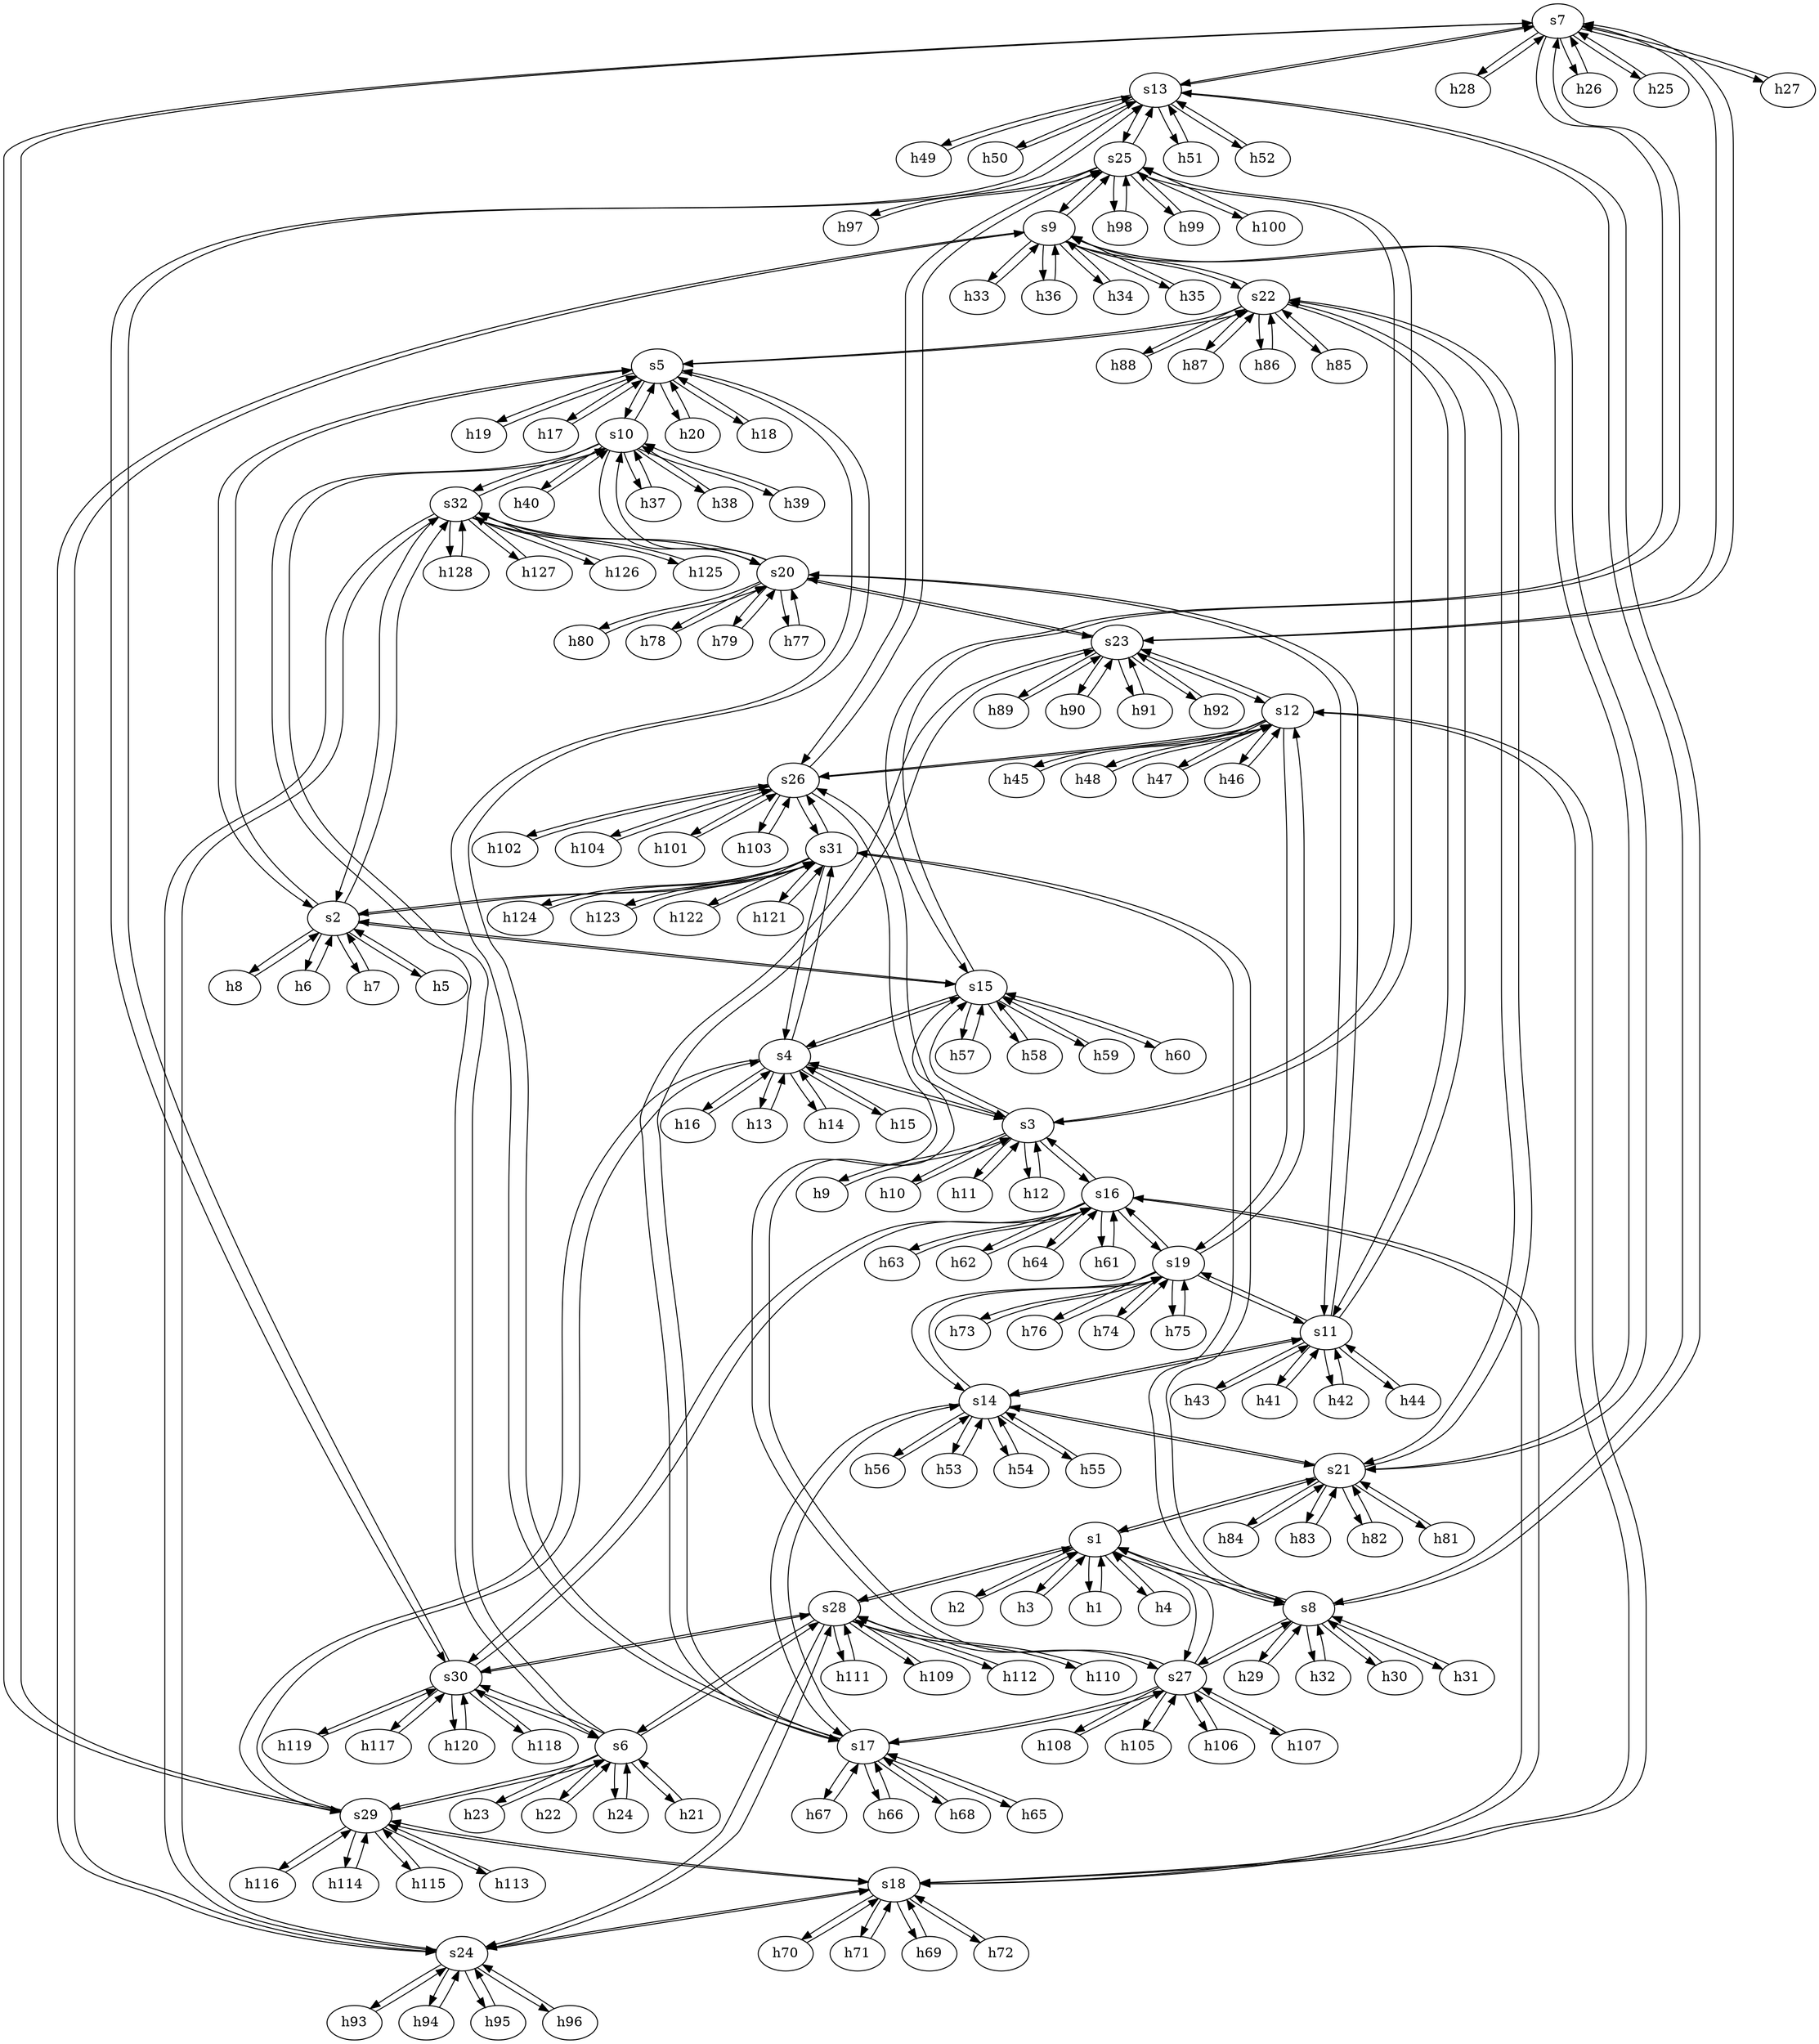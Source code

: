strict digraph "random_regular_graph(4, 32)" {
	s7	 [id=7,
		type=switch];
	s13	 [id=13,
		type=switch];
	s7 -> s13	 [capacity="1Gbps",
		cost=1,
		dst_port=1,
		src_port=0];
	s15	 [id=15,
		type=switch];
	s7 -> s15	 [capacity="1Gbps",
		cost=1,
		dst_port=2,
		src_port=3];
	h28	 [ip="111.0.0.28",
		mac="0:0:0:0:0:1c",
		type=host];
	s7 -> h28	 [capacity="1Gbps",
		cost=1,
		dst_port=0,
		src_port=7];
	s23	 [id=23,
		type=switch];
	s7 -> s23	 [capacity="1Gbps",
		cost=1,
		dst_port=2,
		src_port=1];
	h26	 [ip="111.0.0.26",
		mac="0:0:0:0:0:1a",
		type=host];
	s7 -> h26	 [capacity="1Gbps",
		cost=1,
		dst_port=0,
		src_port=5];
	h25	 [ip="111.0.0.25",
		mac="0:0:0:0:0:19",
		type=host];
	s7 -> h25	 [capacity="1Gbps",
		cost=1,
		dst_port=0,
		src_port=4];
	s29	 [id=29,
		type=switch];
	s7 -> s29	 [capacity="1Gbps",
		cost=1,
		dst_port=1,
		src_port=2];
	h27	 [ip="111.0.0.27",
		mac="0:0:0:0:0:1b",
		type=host];
	s7 -> h27	 [capacity="1Gbps",
		cost=1,
		dst_port=0,
		src_port=6];
	h20	 [ip="111.0.0.20",
		mac="0:0:0:0:0:14",
		type=host];
	s5	 [id=5,
		type=switch];
	h20 -> s5	 [capacity="1Gbps",
		cost=1,
		dst_port=7,
		src_port=0];
	h47	 [ip="111.0.0.47",
		mac="0:0:0:0:0:2f",
		type=host];
	s12	 [id=12,
		type=switch];
	h47 -> s12	 [capacity="1Gbps",
		cost=1,
		dst_port=6,
		src_port=0];
	h46	 [ip="111.0.0.46",
		mac="0:0:0:0:0:2e",
		type=host];
	h46 -> s12	 [capacity="1Gbps",
		cost=1,
		dst_port=5,
		src_port=0];
	h45	 [ip="111.0.0.45",
		mac="0:0:0:0:0:2d",
		type=host];
	h45 -> s12	 [capacity="1Gbps",
		cost=1,
		dst_port=4,
		src_port=0];
	h44	 [ip="111.0.0.44",
		mac="0:0:0:0:0:2c",
		type=host];
	s11	 [id=11,
		type=switch];
	h44 -> s11	 [capacity="1Gbps",
		cost=1,
		dst_port=7,
		src_port=0];
	h43	 [ip="111.0.0.43",
		mac="0:0:0:0:0:2b",
		type=host];
	h43 -> s11	 [capacity="1Gbps",
		cost=1,
		dst_port=6,
		src_port=0];
	s5 -> h20	 [capacity="1Gbps",
		cost=1,
		dst_port=0,
		src_port=7];
	s10	 [id=10,
		type=switch];
	s5 -> s10	 [capacity="1Gbps",
		cost=1,
		dst_port=2,
		src_port=2];
	s17	 [id=17,
		type=switch];
	s5 -> s17	 [capacity="1Gbps",
		cost=1,
		dst_port=2,
		src_port=3];
	h18	 [ip="111.0.0.18",
		mac="0:0:0:0:0:12",
		type=host];
	s5 -> h18	 [capacity="1Gbps",
		cost=1,
		dst_port=0,
		src_port=5];
	h19	 [ip="111.0.0.19",
		mac="0:0:0:0:0:13",
		type=host];
	s5 -> h19	 [capacity="1Gbps",
		cost=1,
		dst_port=0,
		src_port=6];
	h17	 [ip="111.0.0.17",
		mac="0:0:0:0:0:11",
		type=host];
	s5 -> h17	 [capacity="1Gbps",
		cost=1,
		dst_port=0,
		src_port=4];
	s2	 [id=2,
		type=switch];
	s5 -> s2	 [capacity="1Gbps",
		cost=1,
		dst_port=2,
		src_port=1];
	s22	 [id=22,
		type=switch];
	s5 -> s22	 [capacity="1Gbps",
		cost=1,
		dst_port=3,
		src_port=0];
	h41	 [ip="111.0.0.41",
		mac="0:0:0:0:0:29",
		type=host];
	h41 -> s11	 [capacity="1Gbps",
		cost=1,
		dst_port=4,
		src_port=0];
	h40	 [ip="111.0.0.40",
		mac="0:0:0:0:0:28",
		type=host];
	h40 -> s10	 [capacity="1Gbps",
		cost=1,
		dst_port=7,
		src_port=0];
	s4	 [id=4,
		type=switch];
	s4 -> s15	 [capacity="1Gbps",
		cost=1,
		dst_port=3,
		src_port=3];
	s31	 [id=31,
		type=switch];
	s4 -> s31	 [capacity="1Gbps",
		cost=1,
		dst_port=3,
		src_port=2];
	h13	 [ip="111.0.0.13",
		mac="0:0:0:0:0:d",
		type=host];
	s4 -> h13	 [capacity="1Gbps",
		cost=1,
		dst_port=0,
		src_port=4];
	h14	 [ip="111.0.0.14",
		mac="0:0:0:0:0:e",
		type=host];
	s4 -> h14	 [capacity="1Gbps",
		cost=1,
		dst_port=0,
		src_port=5];
	h15	 [ip="111.0.0.15",
		mac="0:0:0:0:0:f",
		type=host];
	s4 -> h15	 [capacity="1Gbps",
		cost=1,
		dst_port=0,
		src_port=6];
	h16	 [ip="111.0.0.16",
		mac="0:0:0:0:0:10",
		type=host];
	s4 -> h16	 [capacity="1Gbps",
		cost=1,
		dst_port=0,
		src_port=7];
	s3	 [id=3,
		type=switch];
	s4 -> s3	 [capacity="1Gbps",
		cost=1,
		dst_port=3,
		src_port=0];
	s4 -> s29	 [capacity="1Gbps",
		cost=1,
		dst_port=3,
		src_port=1];
	h49	 [ip="111.0.0.49",
		mac="0:0:0:0:0:31",
		type=host];
	h49 -> s13	 [capacity="1Gbps",
		cost=1,
		dst_port=4,
		src_port=0];
	h48	 [ip="111.0.0.48",
		mac="0:0:0:0:0:30",
		type=host];
	h48 -> s12	 [capacity="1Gbps",
		cost=1,
		dst_port=7,
		src_port=0];
	h128	 [ip="111.0.0.128",
		mac="0:0:0:0:0:80",
		type=host];
	s32	 [id=32,
		type=switch];
	h128 -> s32	 [capacity="1Gbps",
		cost=1,
		dst_port=7,
		src_port=0];
	h127	 [ip="111.0.0.127",
		mac="0:0:0:0:0:7f",
		type=host];
	h127 -> s32	 [capacity="1Gbps",
		cost=1,
		dst_port=6,
		src_port=0];
	h126	 [ip="111.0.0.126",
		mac="0:0:0:0:0:7e",
		type=host];
	h126 -> s32	 [capacity="1Gbps",
		cost=1,
		dst_port=5,
		src_port=0];
	h125	 [ip="111.0.0.125",
		mac="0:0:0:0:0:7d",
		type=host];
	h125 -> s32	 [capacity="1Gbps",
		cost=1,
		dst_port=4,
		src_port=0];
	h124	 [ip="111.0.0.124",
		mac="0:0:0:0:0:7c",
		type=host];
	h124 -> s31	 [capacity="1Gbps",
		cost=1,
		dst_port=7,
		src_port=0];
	h123	 [ip="111.0.0.123",
		mac="0:0:0:0:0:7b",
		type=host];
	h123 -> s31	 [capacity="1Gbps",
		cost=1,
		dst_port=6,
		src_port=0];
	h122	 [ip="111.0.0.122",
		mac="0:0:0:0:0:7a",
		type=host];
	h122 -> s31	 [capacity="1Gbps",
		cost=1,
		dst_port=5,
		src_port=0];
	h121	 [ip="111.0.0.121",
		mac="0:0:0:0:0:79",
		type=host];
	h121 -> s31	 [capacity="1Gbps",
		cost=1,
		dst_port=4,
		src_port=0];
	h120	 [ip="111.0.0.120",
		mac="0:0:0:0:0:78",
		type=host];
	s30	 [id=30,
		type=switch];
	h120 -> s30	 [capacity="1Gbps",
		cost=1,
		dst_port=7,
		src_port=0];
	h54	 [ip="111.0.0.54",
		mac="0:0:0:0:0:36",
		type=host];
	s14	 [id=14,
		type=switch];
	h54 -> s14	 [capacity="1Gbps",
		cost=1,
		dst_port=5,
		src_port=0];
	h55	 [ip="111.0.0.55",
		mac="0:0:0:0:0:37",
		type=host];
	h55 -> s14	 [capacity="1Gbps",
		cost=1,
		dst_port=6,
		src_port=0];
	h56	 [ip="111.0.0.56",
		mac="0:0:0:0:0:38",
		type=host];
	h56 -> s14	 [capacity="1Gbps",
		cost=1,
		dst_port=7,
		src_port=0];
	h57	 [ip="111.0.0.57",
		mac="0:0:0:0:0:39",
		type=host];
	h57 -> s15	 [capacity="1Gbps",
		cost=1,
		dst_port=4,
		src_port=0];
	h50	 [ip="111.0.0.50",
		mac="0:0:0:0:0:32",
		type=host];
	h50 -> s13	 [capacity="1Gbps",
		cost=1,
		dst_port=5,
		src_port=0];
	h51	 [ip="111.0.0.51",
		mac="0:0:0:0:0:33",
		type=host];
	h51 -> s13	 [capacity="1Gbps",
		cost=1,
		dst_port=6,
		src_port=0];
	h52	 [ip="111.0.0.52",
		mac="0:0:0:0:0:34",
		type=host];
	h52 -> s13	 [capacity="1Gbps",
		cost=1,
		dst_port=7,
		src_port=0];
	h53	 [ip="111.0.0.53",
		mac="0:0:0:0:0:35",
		type=host];
	h53 -> s14	 [capacity="1Gbps",
		cost=1,
		dst_port=4,
		src_port=0];
	h58	 [ip="111.0.0.58",
		mac="0:0:0:0:0:3a",
		type=host];
	h58 -> s15	 [capacity="1Gbps",
		cost=1,
		dst_port=5,
		src_port=0];
	h59	 [ip="111.0.0.59",
		mac="0:0:0:0:0:3b",
		type=host];
	h59 -> s15	 [capacity="1Gbps",
		cost=1,
		dst_port=6,
		src_port=0];
	h42	 [ip="111.0.0.42",
		mac="0:0:0:0:0:2a",
		type=host];
	h42 -> s11	 [capacity="1Gbps",
		cost=1,
		dst_port=5,
		src_port=0];
	h118	 [ip="111.0.0.118",
		mac="0:0:0:0:0:76",
		type=host];
	h118 -> s30	 [capacity="1Gbps",
		cost=1,
		dst_port=5,
		src_port=0];
	h119	 [ip="111.0.0.119",
		mac="0:0:0:0:0:77",
		type=host];
	h119 -> s30	 [capacity="1Gbps",
		cost=1,
		dst_port=6,
		src_port=0];
	h112	 [ip="111.0.0.112",
		mac="0:0:0:0:0:70",
		type=host];
	s28	 [id=28,
		type=switch];
	h112 -> s28	 [capacity="1Gbps",
		cost=1,
		dst_port=7,
		src_port=0];
	h113	 [ip="111.0.0.113",
		mac="0:0:0:0:0:71",
		type=host];
	h113 -> s29	 [capacity="1Gbps",
		cost=1,
		dst_port=4,
		src_port=0];
	h110	 [ip="111.0.0.110",
		mac="0:0:0:0:0:6e",
		type=host];
	h110 -> s28	 [capacity="1Gbps",
		cost=1,
		dst_port=5,
		src_port=0];
	h111	 [ip="111.0.0.111",
		mac="0:0:0:0:0:6f",
		type=host];
	h111 -> s28	 [capacity="1Gbps",
		cost=1,
		dst_port=6,
		src_port=0];
	h116	 [ip="111.0.0.116",
		mac="0:0:0:0:0:74",
		type=host];
	h116 -> s29	 [capacity="1Gbps",
		cost=1,
		dst_port=7,
		src_port=0];
	h117	 [ip="111.0.0.117",
		mac="0:0:0:0:0:75",
		type=host];
	h117 -> s30	 [capacity="1Gbps",
		cost=1,
		dst_port=4,
		src_port=0];
	h114	 [ip="111.0.0.114",
		mac="0:0:0:0:0:72",
		type=host];
	h114 -> s29	 [capacity="1Gbps",
		cost=1,
		dst_port=5,
		src_port=0];
	h115	 [ip="111.0.0.115",
		mac="0:0:0:0:0:73",
		type=host];
	h115 -> s29	 [capacity="1Gbps",
		cost=1,
		dst_port=6,
		src_port=0];
	h69	 [ip="111.0.0.69",
		mac="0:0:0:0:0:45",
		type=host];
	s18	 [id=18,
		type=switch];
	h69 -> s18	 [capacity="1Gbps",
		cost=1,
		dst_port=4,
		src_port=0];
	h68	 [ip="111.0.0.68",
		mac="0:0:0:0:0:44",
		type=host];
	h68 -> s17	 [capacity="1Gbps",
		cost=1,
		dst_port=7,
		src_port=0];
	h61	 [ip="111.0.0.61",
		mac="0:0:0:0:0:3d",
		type=host];
	s16	 [id=16,
		type=switch];
	h61 -> s16	 [capacity="1Gbps",
		cost=1,
		dst_port=4,
		src_port=0];
	h60	 [ip="111.0.0.60",
		mac="0:0:0:0:0:3c",
		type=host];
	h60 -> s15	 [capacity="1Gbps",
		cost=1,
		dst_port=7,
		src_port=0];
	h63	 [ip="111.0.0.63",
		mac="0:0:0:0:0:3f",
		type=host];
	h63 -> s16	 [capacity="1Gbps",
		cost=1,
		dst_port=6,
		src_port=0];
	h62	 [ip="111.0.0.62",
		mac="0:0:0:0:0:3e",
		type=host];
	h62 -> s16	 [capacity="1Gbps",
		cost=1,
		dst_port=5,
		src_port=0];
	h65	 [ip="111.0.0.65",
		mac="0:0:0:0:0:41",
		type=host];
	h65 -> s17	 [capacity="1Gbps",
		cost=1,
		dst_port=4,
		src_port=0];
	h64	 [ip="111.0.0.64",
		mac="0:0:0:0:0:40",
		type=host];
	h64 -> s16	 [capacity="1Gbps",
		cost=1,
		dst_port=7,
		src_port=0];
	h67	 [ip="111.0.0.67",
		mac="0:0:0:0:0:43",
		type=host];
	h67 -> s17	 [capacity="1Gbps",
		cost=1,
		dst_port=6,
		src_port=0];
	h66	 [ip="111.0.0.66",
		mac="0:0:0:0:0:42",
		type=host];
	h66 -> s17	 [capacity="1Gbps",
		cost=1,
		dst_port=5,
		src_port=0];
	s19	 [id=19,
		type=switch];
	s19 -> s12	 [capacity="1Gbps",
		cost=1,
		dst_port=1,
		src_port=0];
	s19 -> s11	 [capacity="1Gbps",
		cost=1,
		dst_port=1,
		src_port=1];
	s19 -> s16	 [capacity="1Gbps",
		cost=1,
		dst_port=1,
		src_port=2];
	s19 -> s14	 [capacity="1Gbps",
		cost=1,
		dst_port=3,
		src_port=3];
	h76	 [ip="111.0.0.76",
		mac="0:0:0:0:0:4c",
		type=host];
	s19 -> h76	 [capacity="1Gbps",
		cost=1,
		dst_port=0,
		src_port=7];
	h74	 [ip="111.0.0.74",
		mac="0:0:0:0:0:4a",
		type=host];
	s19 -> h74	 [capacity="1Gbps",
		cost=1,
		dst_port=0,
		src_port=5];
	h75	 [ip="111.0.0.75",
		mac="0:0:0:0:0:4b",
		type=host];
	s19 -> h75	 [capacity="1Gbps",
		cost=1,
		dst_port=0,
		src_port=6];
	h73	 [ip="111.0.0.73",
		mac="0:0:0:0:0:49",
		type=host];
	s19 -> h73	 [capacity="1Gbps",
		cost=1,
		dst_port=0,
		src_port=4];
	s18 -> h69	 [capacity="1Gbps",
		cost=1,
		dst_port=0,
		src_port=4];
	s18 -> s12	 [capacity="1Gbps",
		cost=1,
		dst_port=2,
		src_port=0];
	s18 -> s16	 [capacity="1Gbps",
		cost=1,
		dst_port=2,
		src_port=2];
	h72	 [ip="111.0.0.72",
		mac="0:0:0:0:0:48",
		type=host];
	s18 -> h72	 [capacity="1Gbps",
		cost=1,
		dst_port=0,
		src_port=7];
	h70	 [ip="111.0.0.70",
		mac="0:0:0:0:0:46",
		type=host];
	s18 -> h70	 [capacity="1Gbps",
		cost=1,
		dst_port=0,
		src_port=5];
	h71	 [ip="111.0.0.71",
		mac="0:0:0:0:0:47",
		type=host];
	s18 -> h71	 [capacity="1Gbps",
		cost=1,
		dst_port=0,
		src_port=6];
	s24	 [id=24,
		type=switch];
	s18 -> s24	 [capacity="1Gbps",
		cost=1,
		dst_port=1,
		src_port=3];
	s18 -> s29	 [capacity="1Gbps",
		cost=1,
		dst_port=0,
		src_port=1];
	s13 -> s7	 [capacity="1Gbps",
		cost=1,
		dst_port=0,
		src_port=1];
	s13 -> h49	 [capacity="1Gbps",
		cost=1,
		dst_port=0,
		src_port=4];
	s13 -> h50	 [capacity="1Gbps",
		cost=1,
		dst_port=0,
		src_port=5];
	s13 -> h51	 [capacity="1Gbps",
		cost=1,
		dst_port=0,
		src_port=6];
	s13 -> h52	 [capacity="1Gbps",
		cost=1,
		dst_port=0,
		src_port=7];
	s13 -> s30	 [capacity="1Gbps",
		cost=1,
		dst_port=0,
		src_port=2];
	s8	 [id=8,
		type=switch];
	s13 -> s8	 [capacity="1Gbps",
		cost=1,
		dst_port=0,
		src_port=0];
	s25	 [id=25,
		type=switch];
	s13 -> s25	 [capacity="1Gbps",
		cost=1,
		dst_port=1,
		src_port=3];
	s12 -> h47	 [capacity="1Gbps",
		cost=1,
		dst_port=0,
		src_port=6];
	s12 -> h46	 [capacity="1Gbps",
		cost=1,
		dst_port=0,
		src_port=5];
	s12 -> h45	 [capacity="1Gbps",
		cost=1,
		dst_port=0,
		src_port=4];
	s12 -> h48	 [capacity="1Gbps",
		cost=1,
		dst_port=0,
		src_port=7];
	s12 -> s19	 [capacity="1Gbps",
		cost=1,
		dst_port=0,
		src_port=1];
	s12 -> s18	 [capacity="1Gbps",
		cost=1,
		dst_port=0,
		src_port=2];
	s12 -> s23	 [capacity="1Gbps",
		cost=1,
		dst_port=0,
		src_port=0];
	s26	 [id=26,
		type=switch];
	s12 -> s26	 [capacity="1Gbps",
		cost=1,
		dst_port=0,
		src_port=3];
	s11 -> h44	 [capacity="1Gbps",
		cost=1,
		dst_port=0,
		src_port=7];
	s11 -> h43	 [capacity="1Gbps",
		cost=1,
		dst_port=0,
		src_port=6];
	s11 -> h41	 [capacity="1Gbps",
		cost=1,
		dst_port=0,
		src_port=4];
	s11 -> h42	 [capacity="1Gbps",
		cost=1,
		dst_port=0,
		src_port=5];
	s11 -> s19	 [capacity="1Gbps",
		cost=1,
		dst_port=1,
		src_port=1];
	s11 -> s14	 [capacity="1Gbps",
		cost=1,
		dst_port=0,
		src_port=3];
	s11 -> s22	 [capacity="1Gbps",
		cost=1,
		dst_port=2,
		src_port=0];
	s20	 [id=20,
		type=switch];
	s11 -> s20	 [capacity="1Gbps",
		cost=1,
		dst_port=1,
		src_port=2];
	s10 -> s5	 [capacity="1Gbps",
		cost=1,
		dst_port=2,
		src_port=2];
	s10 -> h40	 [capacity="1Gbps",
		cost=1,
		dst_port=0,
		src_port=7];
	s10 -> s32	 [capacity="1Gbps",
		cost=1,
		dst_port=2,
		src_port=3];
	s6	 [id=6,
		type=switch];
	s10 -> s6	 [capacity="1Gbps",
		cost=1,
		dst_port=1,
		src_port=1];
	h37	 [ip="111.0.0.37",
		mac="0:0:0:0:0:25",
		type=host];
	s10 -> h37	 [capacity="1Gbps",
		cost=1,
		dst_port=0,
		src_port=4];
	h38	 [ip="111.0.0.38",
		mac="0:0:0:0:0:26",
		type=host];
	s10 -> h38	 [capacity="1Gbps",
		cost=1,
		dst_port=0,
		src_port=5];
	h39	 [ip="111.0.0.39",
		mac="0:0:0:0:0:27",
		type=host];
	s10 -> h39	 [capacity="1Gbps",
		cost=1,
		dst_port=0,
		src_port=6];
	s10 -> s20	 [capacity="1Gbps",
		cost=1,
		dst_port=2,
		src_port=0];
	s17 -> s5	 [capacity="1Gbps",
		cost=1,
		dst_port=3,
		src_port=2];
	s17 -> h68	 [capacity="1Gbps",
		cost=1,
		dst_port=0,
		src_port=7];
	s17 -> h65	 [capacity="1Gbps",
		cost=1,
		dst_port=0,
		src_port=4];
	s17 -> h67	 [capacity="1Gbps",
		cost=1,
		dst_port=0,
		src_port=6];
	s17 -> h66	 [capacity="1Gbps",
		cost=1,
		dst_port=0,
		src_port=5];
	s17 -> s14	 [capacity="1Gbps",
		cost=1,
		dst_port=2,
		src_port=3];
	s17 -> s23	 [capacity="1Gbps",
		cost=1,
		dst_port=1,
		src_port=0];
	s27	 [id=27,
		type=switch];
	s17 -> s27	 [capacity="1Gbps",
		cost=1,
		dst_port=3,
		src_port=1];
	s16 -> h61	 [capacity="1Gbps",
		cost=1,
		dst_port=0,
		src_port=4];
	s16 -> h63	 [capacity="1Gbps",
		cost=1,
		dst_port=0,
		src_port=6];
	s16 -> h62	 [capacity="1Gbps",
		cost=1,
		dst_port=0,
		src_port=5];
	s16 -> h64	 [capacity="1Gbps",
		cost=1,
		dst_port=0,
		src_port=7];
	s16 -> s19	 [capacity="1Gbps",
		cost=1,
		dst_port=2,
		src_port=1];
	s16 -> s18	 [capacity="1Gbps",
		cost=1,
		dst_port=2,
		src_port=2];
	s16 -> s30	 [capacity="1Gbps",
		cost=1,
		dst_port=3,
		src_port=3];
	s16 -> s3	 [capacity="1Gbps",
		cost=1,
		dst_port=1,
		src_port=0];
	s15 -> s7	 [capacity="1Gbps",
		cost=1,
		dst_port=3,
		src_port=2];
	s15 -> s4	 [capacity="1Gbps",
		cost=1,
		dst_port=3,
		src_port=3];
	s15 -> h57	 [capacity="1Gbps",
		cost=1,
		dst_port=0,
		src_port=4];
	s15 -> h58	 [capacity="1Gbps",
		cost=1,
		dst_port=0,
		src_port=5];
	s15 -> h59	 [capacity="1Gbps",
		cost=1,
		dst_port=0,
		src_port=6];
	s15 -> h60	 [capacity="1Gbps",
		cost=1,
		dst_port=0,
		src_port=7];
	s15 -> s3	 [capacity="1Gbps",
		cost=1,
		dst_port=2,
		src_port=0];
	s15 -> s2	 [capacity="1Gbps",
		cost=1,
		dst_port=1,
		src_port=1];
	s14 -> h54	 [capacity="1Gbps",
		cost=1,
		dst_port=0,
		src_port=5];
	s14 -> h55	 [capacity="1Gbps",
		cost=1,
		dst_port=0,
		src_port=6];
	s14 -> h56	 [capacity="1Gbps",
		cost=1,
		dst_port=0,
		src_port=7];
	s14 -> h53	 [capacity="1Gbps",
		cost=1,
		dst_port=0,
		src_port=4];
	s14 -> s19	 [capacity="1Gbps",
		cost=1,
		dst_port=3,
		src_port=3];
	s14 -> s11	 [capacity="1Gbps",
		cost=1,
		dst_port=3,
		src_port=0];
	s14 -> s17	 [capacity="1Gbps",
		cost=1,
		dst_port=3,
		src_port=2];
	s21	 [id=21,
		type=switch];
	s14 -> s21	 [capacity="1Gbps",
		cost=1,
		dst_port=3,
		src_port=1];
	h78	 [ip="111.0.0.78",
		mac="0:0:0:0:0:4e",
		type=host];
	h78 -> s20	 [capacity="1Gbps",
		cost=1,
		dst_port=5,
		src_port=0];
	h79	 [ip="111.0.0.79",
		mac="0:0:0:0:0:4f",
		type=host];
	h79 -> s20	 [capacity="1Gbps",
		cost=1,
		dst_port=6,
		src_port=0];
	h76 -> s19	 [capacity="1Gbps",
		cost=1,
		dst_port=7,
		src_port=0];
	h77	 [ip="111.0.0.77",
		mac="0:0:0:0:0:4d",
		type=host];
	h77 -> s20	 [capacity="1Gbps",
		cost=1,
		dst_port=4,
		src_port=0];
	h74 -> s19	 [capacity="1Gbps",
		cost=1,
		dst_port=5,
		src_port=0];
	h75 -> s19	 [capacity="1Gbps",
		cost=1,
		dst_port=6,
		src_port=0];
	h72 -> s18	 [capacity="1Gbps",
		cost=1,
		dst_port=7,
		src_port=0];
	h73 -> s19	 [capacity="1Gbps",
		cost=1,
		dst_port=4,
		src_port=0];
	h70 -> s18	 [capacity="1Gbps",
		cost=1,
		dst_port=5,
		src_port=0];
	h71 -> s18	 [capacity="1Gbps",
		cost=1,
		dst_port=6,
		src_port=0];
	h8	 [ip="111.0.0.8",
		mac="0:0:0:0:0:8",
		type=host];
	h8 -> s2	 [capacity="1Gbps",
		cost=1,
		dst_port=7,
		src_port=0];
	h9	 [ip="111.0.0.9",
		mac="0:0:0:0:0:9",
		type=host];
	h9 -> s3	 [capacity="1Gbps",
		cost=1,
		dst_port=4,
		src_port=0];
	h2	 [ip="111.0.0.2",
		mac="0:0:0:0:0:2",
		type=host];
	s1	 [id=1,
		type=switch];
	h2 -> s1	 [capacity="1Gbps",
		cost=1,
		dst_port=5,
		src_port=0];
	h3	 [ip="111.0.0.3",
		mac="0:0:0:0:0:3",
		type=host];
	h3 -> s1	 [capacity="1Gbps",
		cost=1,
		dst_port=6,
		src_port=0];
	h1	 [ip="111.0.0.1",
		mac="0:0:0:0:0:1",
		type=host];
	h1 -> s1	 [capacity="1Gbps",
		cost=1,
		dst_port=4,
		src_port=0];
	h6	 [ip="111.0.0.6",
		mac="0:0:0:0:0:6",
		type=host];
	h6 -> s2	 [capacity="1Gbps",
		cost=1,
		dst_port=5,
		src_port=0];
	h7	 [ip="111.0.0.7",
		mac="0:0:0:0:0:7",
		type=host];
	h7 -> s2	 [capacity="1Gbps",
		cost=1,
		dst_port=6,
		src_port=0];
	h4	 [ip="111.0.0.4",
		mac="0:0:0:0:0:4",
		type=host];
	h4 -> s1	 [capacity="1Gbps",
		cost=1,
		dst_port=7,
		src_port=0];
	h5	 [ip="111.0.0.5",
		mac="0:0:0:0:0:5",
		type=host];
	h5 -> s2	 [capacity="1Gbps",
		cost=1,
		dst_port=4,
		src_port=0];
	h105	 [ip="111.0.0.105",
		mac="0:0:0:0:0:69",
		type=host];
	h105 -> s27	 [capacity="1Gbps",
		cost=1,
		dst_port=4,
		src_port=0];
	h104	 [ip="111.0.0.104",
		mac="0:0:0:0:0:68",
		type=host];
	h104 -> s26	 [capacity="1Gbps",
		cost=1,
		dst_port=7,
		src_port=0];
	h106	 [ip="111.0.0.106",
		mac="0:0:0:0:0:6a",
		type=host];
	h106 -> s27	 [capacity="1Gbps",
		cost=1,
		dst_port=5,
		src_port=0];
	h107	 [ip="111.0.0.107",
		mac="0:0:0:0:0:6b",
		type=host];
	h107 -> s27	 [capacity="1Gbps",
		cost=1,
		dst_port=6,
		src_port=0];
	h83	 [ip="111.0.0.83",
		mac="0:0:0:0:0:53",
		type=host];
	h83 -> s21	 [capacity="1Gbps",
		cost=1,
		dst_port=6,
		src_port=0];
	h82	 [ip="111.0.0.82",
		mac="0:0:0:0:0:52",
		type=host];
	h82 -> s21	 [capacity="1Gbps",
		cost=1,
		dst_port=5,
		src_port=0];
	h81	 [ip="111.0.0.81",
		mac="0:0:0:0:0:51",
		type=host];
	h81 -> s21	 [capacity="1Gbps",
		cost=1,
		dst_port=4,
		src_port=0];
	h80	 [ip="111.0.0.80",
		mac="0:0:0:0:0:50",
		type=host];
	h80 -> s20	 [capacity="1Gbps",
		cost=1,
		dst_port=7,
		src_port=0];
	h87	 [ip="111.0.0.87",
		mac="0:0:0:0:0:57",
		type=host];
	h87 -> s22	 [capacity="1Gbps",
		cost=1,
		dst_port=6,
		src_port=0];
	h86	 [ip="111.0.0.86",
		mac="0:0:0:0:0:56",
		type=host];
	h86 -> s22	 [capacity="1Gbps",
		cost=1,
		dst_port=5,
		src_port=0];
	h85	 [ip="111.0.0.85",
		mac="0:0:0:0:0:55",
		type=host];
	h85 -> s22	 [capacity="1Gbps",
		cost=1,
		dst_port=4,
		src_port=0];
	h84	 [ip="111.0.0.84",
		mac="0:0:0:0:0:54",
		type=host];
	h84 -> s21	 [capacity="1Gbps",
		cost=1,
		dst_port=7,
		src_port=0];
	h101	 [ip="111.0.0.101",
		mac="0:0:0:0:0:65",
		type=host];
	h101 -> s26	 [capacity="1Gbps",
		cost=1,
		dst_port=4,
		src_port=0];
	h89	 [ip="111.0.0.89",
		mac="0:0:0:0:0:59",
		type=host];
	h89 -> s23	 [capacity="1Gbps",
		cost=1,
		dst_port=4,
		src_port=0];
	h88	 [ip="111.0.0.88",
		mac="0:0:0:0:0:58",
		type=host];
	h88 -> s22	 [capacity="1Gbps",
		cost=1,
		dst_port=7,
		src_port=0];
	h109	 [ip="111.0.0.109",
		mac="0:0:0:0:0:6d",
		type=host];
	h109 -> s28	 [capacity="1Gbps",
		cost=1,
		dst_port=4,
		src_port=0];
	h108	 [ip="111.0.0.108",
		mac="0:0:0:0:0:6c",
		type=host];
	h108 -> s27	 [capacity="1Gbps",
		cost=1,
		dst_port=7,
		src_port=0];
	h100	 [ip="111.0.0.100",
		mac="0:0:0:0:0:64",
		type=host];
	h100 -> s25	 [capacity="1Gbps",
		cost=1,
		dst_port=7,
		src_port=0];
	h103	 [ip="111.0.0.103",
		mac="0:0:0:0:0:67",
		type=host];
	h103 -> s26	 [capacity="1Gbps",
		cost=1,
		dst_port=6,
		src_port=0];
	h102	 [ip="111.0.0.102",
		mac="0:0:0:0:0:66",
		type=host];
	h102 -> s26	 [capacity="1Gbps",
		cost=1,
		dst_port=5,
		src_port=0];
	s31 -> s4	 [capacity="1Gbps",
		cost=1,
		dst_port=2,
		src_port=3];
	s31 -> h124	 [capacity="1Gbps",
		cost=1,
		dst_port=0,
		src_port=7];
	s31 -> h123	 [capacity="1Gbps",
		cost=1,
		dst_port=0,
		src_port=6];
	s31 -> h122	 [capacity="1Gbps",
		cost=1,
		dst_port=0,
		src_port=5];
	s31 -> h121	 [capacity="1Gbps",
		cost=1,
		dst_port=0,
		src_port=4];
	s31 -> s8	 [capacity="1Gbps",
		cost=1,
		dst_port=2,
		src_port=1];
	s31 -> s2	 [capacity="1Gbps",
		cost=1,
		dst_port=0,
		src_port=0];
	s31 -> s26	 [capacity="1Gbps",
		cost=1,
		dst_port=1,
		src_port=2];
	s30 -> h120	 [capacity="1Gbps",
		cost=1,
		dst_port=0,
		src_port=7];
	s30 -> h118	 [capacity="1Gbps",
		cost=1,
		dst_port=0,
		src_port=5];
	s30 -> h119	 [capacity="1Gbps",
		cost=1,
		dst_port=0,
		src_port=6];
	s30 -> h117	 [capacity="1Gbps",
		cost=1,
		dst_port=0,
		src_port=4];
	s30 -> s13	 [capacity="1Gbps",
		cost=1,
		dst_port=2,
		src_port=0];
	s30 -> s16	 [capacity="1Gbps",
		cost=1,
		dst_port=3,
		src_port=3];
	s30 -> s6	 [capacity="1Gbps",
		cost=1,
		dst_port=2,
		src_port=2];
	s30 -> s28	 [capacity="1Gbps",
		cost=1,
		dst_port=3,
		src_port=1];
	s32 -> h128	 [capacity="1Gbps",
		cost=1,
		dst_port=0,
		src_port=7];
	s32 -> h127	 [capacity="1Gbps",
		cost=1,
		dst_port=0,
		src_port=6];
	s32 -> h126	 [capacity="1Gbps",
		cost=1,
		dst_port=0,
		src_port=5];
	s32 -> h125	 [capacity="1Gbps",
		cost=1,
		dst_port=0,
		src_port=4];
	s32 -> s10	 [capacity="1Gbps",
		cost=1,
		dst_port=3,
		src_port=2];
	s32 -> s2	 [capacity="1Gbps",
		cost=1,
		dst_port=3,
		src_port=0];
	s32 -> s20	 [capacity="1Gbps",
		cost=1,
		dst_port=3,
		src_port=1];
	s32 -> s24	 [capacity="1Gbps",
		cost=1,
		dst_port=3,
		src_port=3];
	h18 -> s5	 [capacity="1Gbps",
		cost=1,
		dst_port=5,
		src_port=0];
	h19 -> s5	 [capacity="1Gbps",
		cost=1,
		dst_port=6,
		src_port=0];
	h10	 [ip="111.0.0.10",
		mac="0:0:0:0:0:a",
		type=host];
	h10 -> s3	 [capacity="1Gbps",
		cost=1,
		dst_port=5,
		src_port=0];
	h11	 [ip="111.0.0.11",
		mac="0:0:0:0:0:b",
		type=host];
	h11 -> s3	 [capacity="1Gbps",
		cost=1,
		dst_port=6,
		src_port=0];
	h12	 [ip="111.0.0.12",
		mac="0:0:0:0:0:c",
		type=host];
	h12 -> s3	 [capacity="1Gbps",
		cost=1,
		dst_port=7,
		src_port=0];
	h13 -> s4	 [capacity="1Gbps",
		cost=1,
		dst_port=4,
		src_port=0];
	h14 -> s4	 [capacity="1Gbps",
		cost=1,
		dst_port=5,
		src_port=0];
	h15 -> s4	 [capacity="1Gbps",
		cost=1,
		dst_port=6,
		src_port=0];
	h16 -> s4	 [capacity="1Gbps",
		cost=1,
		dst_port=7,
		src_port=0];
	h17 -> s5	 [capacity="1Gbps",
		cost=1,
		dst_port=4,
		src_port=0];
	h90	 [ip="111.0.0.90",
		mac="0:0:0:0:0:5a",
		type=host];
	h90 -> s23	 [capacity="1Gbps",
		cost=1,
		dst_port=5,
		src_port=0];
	h91	 [ip="111.0.0.91",
		mac="0:0:0:0:0:5b",
		type=host];
	h91 -> s23	 [capacity="1Gbps",
		cost=1,
		dst_port=6,
		src_port=0];
	h92	 [ip="111.0.0.92",
		mac="0:0:0:0:0:5c",
		type=host];
	h92 -> s23	 [capacity="1Gbps",
		cost=1,
		dst_port=7,
		src_port=0];
	h93	 [ip="111.0.0.93",
		mac="0:0:0:0:0:5d",
		type=host];
	h93 -> s24	 [capacity="1Gbps",
		cost=1,
		dst_port=4,
		src_port=0];
	h94	 [ip="111.0.0.94",
		mac="0:0:0:0:0:5e",
		type=host];
	h94 -> s24	 [capacity="1Gbps",
		cost=1,
		dst_port=5,
		src_port=0];
	h95	 [ip="111.0.0.95",
		mac="0:0:0:0:0:5f",
		type=host];
	h95 -> s24	 [capacity="1Gbps",
		cost=1,
		dst_port=6,
		src_port=0];
	h96	 [ip="111.0.0.96",
		mac="0:0:0:0:0:60",
		type=host];
	h96 -> s24	 [capacity="1Gbps",
		cost=1,
		dst_port=7,
		src_port=0];
	h97	 [ip="111.0.0.97",
		mac="0:0:0:0:0:61",
		type=host];
	h97 -> s25	 [capacity="1Gbps",
		cost=1,
		dst_port=4,
		src_port=0];
	h98	 [ip="111.0.0.98",
		mac="0:0:0:0:0:62",
		type=host];
	h98 -> s25	 [capacity="1Gbps",
		cost=1,
		dst_port=5,
		src_port=0];
	h99	 [ip="111.0.0.99",
		mac="0:0:0:0:0:63",
		type=host];
	h99 -> s25	 [capacity="1Gbps",
		cost=1,
		dst_port=6,
		src_port=0];
	s9	 [id=9,
		type=switch];
	s9 -> s25	 [capacity="1Gbps",
		cost=1,
		dst_port=2,
		src_port=3];
	h33	 [ip="111.0.0.33",
		mac="0:0:0:0:0:21",
		type=host];
	s9 -> h33	 [capacity="1Gbps",
		cost=1,
		dst_port=0,
		src_port=4];
	h36	 [ip="111.0.0.36",
		mac="0:0:0:0:0:24",
		type=host];
	s9 -> h36	 [capacity="1Gbps",
		cost=1,
		dst_port=0,
		src_port=7];
	h34	 [ip="111.0.0.34",
		mac="0:0:0:0:0:22",
		type=host];
	s9 -> h34	 [capacity="1Gbps",
		cost=1,
		dst_port=0,
		src_port=5];
	h35	 [ip="111.0.0.35",
		mac="0:0:0:0:0:23",
		type=host];
	s9 -> h35	 [capacity="1Gbps",
		cost=1,
		dst_port=0,
		src_port=6];
	s9 -> s22	 [capacity="1Gbps",
		cost=1,
		dst_port=0,
		src_port=0];
	s9 -> s21	 [capacity="1Gbps",
		cost=1,
		dst_port=2,
		src_port=1];
	s9 -> s24	 [capacity="1Gbps",
		cost=1,
		dst_port=0,
		src_port=2];
	s8 -> s13	 [capacity="1Gbps",
		cost=1,
		dst_port=0,
		src_port=0];
	s8 -> s31	 [capacity="1Gbps",
		cost=1,
		dst_port=1,
		src_port=2];
	h29	 [ip="111.0.0.29",
		mac="0:0:0:0:0:1d",
		type=host];
	s8 -> h29	 [capacity="1Gbps",
		cost=1,
		dst_port=0,
		src_port=4];
	s8 -> s1	 [capacity="1Gbps",
		cost=1,
		dst_port=1,
		src_port=1];
	h32	 [ip="111.0.0.32",
		mac="0:0:0:0:0:20",
		type=host];
	s8 -> h32	 [capacity="1Gbps",
		cost=1,
		dst_port=0,
		src_port=7];
	h30	 [ip="111.0.0.30",
		mac="0:0:0:0:0:1e",
		type=host];
	s8 -> h30	 [capacity="1Gbps",
		cost=1,
		dst_port=0,
		src_port=5];
	h31	 [ip="111.0.0.31",
		mac="0:0:0:0:0:1f",
		type=host];
	s8 -> h31	 [capacity="1Gbps",
		cost=1,
		dst_port=0,
		src_port=6];
	s8 -> s27	 [capacity="1Gbps",
		cost=1,
		dst_port=2,
		src_port=3];
	h29 -> s8	 [capacity="1Gbps",
		cost=1,
		dst_port=4,
		src_port=0];
	h28 -> s7	 [capacity="1Gbps",
		cost=1,
		dst_port=7,
		src_port=0];
	s23 -> s7	 [capacity="1Gbps",
		cost=1,
		dst_port=1,
		src_port=2];
	s23 -> s12	 [capacity="1Gbps",
		cost=1,
		dst_port=0,
		src_port=0];
	s23 -> s17	 [capacity="1Gbps",
		cost=1,
		dst_port=0,
		src_port=3];
	s23 -> h89	 [capacity="1Gbps",
		cost=1,
		dst_port=0,
		src_port=4];
	s23 -> h90	 [capacity="1Gbps",
		cost=1,
		dst_port=0,
		src_port=5];
	s23 -> h91	 [capacity="1Gbps",
		cost=1,
		dst_port=0,
		src_port=6];
	s23 -> h92	 [capacity="1Gbps",
		cost=1,
		dst_port=0,
		src_port=7];
	s23 -> s20	 [capacity="1Gbps",
		cost=1,
		dst_port=0,
		src_port=1];
	s3 -> s4	 [capacity="1Gbps",
		cost=1,
		dst_port=0,
		src_port=0];
	s3 -> s16	 [capacity="1Gbps",
		cost=1,
		dst_port=0,
		src_port=1];
	s3 -> s15	 [capacity="1Gbps",
		cost=1,
		dst_port=0,
		src_port=2];
	s3 -> h9	 [capacity="1Gbps",
		cost=1,
		dst_port=0,
		src_port=4];
	s3 -> h10	 [capacity="1Gbps",
		cost=1,
		dst_port=0,
		src_port=5];
	s3 -> h11	 [capacity="1Gbps",
		cost=1,
		dst_port=0,
		src_port=6];
	s3 -> h12	 [capacity="1Gbps",
		cost=1,
		dst_port=0,
		src_port=7];
	s3 -> s25	 [capacity="1Gbps",
		cost=1,
		dst_port=0,
		src_port=3];
	s2 -> s5	 [capacity="1Gbps",
		cost=1,
		dst_port=1,
		src_port=2];
	s2 -> s15	 [capacity="1Gbps",
		cost=1,
		dst_port=1,
		src_port=1];
	s2 -> h8	 [capacity="1Gbps",
		cost=1,
		dst_port=0,
		src_port=7];
	s2 -> h6	 [capacity="1Gbps",
		cost=1,
		dst_port=0,
		src_port=5];
	s2 -> h7	 [capacity="1Gbps",
		cost=1,
		dst_port=0,
		src_port=6];
	s2 -> h5	 [capacity="1Gbps",
		cost=1,
		dst_port=0,
		src_port=4];
	s2 -> s31	 [capacity="1Gbps",
		cost=1,
		dst_port=0,
		src_port=0];
	s2 -> s32	 [capacity="1Gbps",
		cost=1,
		dst_port=0,
		src_port=3];
	s1 -> h2	 [capacity="1Gbps",
		cost=1,
		dst_port=0,
		src_port=5];
	s1 -> h3	 [capacity="1Gbps",
		cost=1,
		dst_port=0,
		src_port=6];
	s1 -> h1	 [capacity="1Gbps",
		cost=1,
		dst_port=0,
		src_port=4];
	s1 -> h4	 [capacity="1Gbps",
		cost=1,
		dst_port=0,
		src_port=7];
	s1 -> s8	 [capacity="1Gbps",
		cost=1,
		dst_port=1,
		src_port=2];
	s1 -> s21	 [capacity="1Gbps",
		cost=1,
		dst_port=1,
		src_port=1];
	s1 -> s27	 [capacity="1Gbps",
		cost=1,
		dst_port=1,
		src_port=3];
	s1 -> s28	 [capacity="1Gbps",
		cost=1,
		dst_port=0,
		src_port=0];
	h26 -> s7	 [capacity="1Gbps",
		cost=1,
		dst_port=5,
		src_port=0];
	h21	 [ip="111.0.0.21",
		mac="0:0:0:0:0:15",
		type=host];
	h21 -> s6	 [capacity="1Gbps",
		cost=1,
		dst_port=4,
		src_port=0];
	s6 -> s10	 [capacity="1Gbps",
		cost=1,
		dst_port=1,
		src_port=1];
	s6 -> s30	 [capacity="1Gbps",
		cost=1,
		dst_port=2,
		src_port=2];
	s6 -> h21	 [capacity="1Gbps",
		cost=1,
		dst_port=0,
		src_port=4];
	h23	 [ip="111.0.0.23",
		mac="0:0:0:0:0:17",
		type=host];
	s6 -> h23	 [capacity="1Gbps",
		cost=1,
		dst_port=0,
		src_port=6];
	h22	 [ip="111.0.0.22",
		mac="0:0:0:0:0:16",
		type=host];
	s6 -> h22	 [capacity="1Gbps",
		cost=1,
		dst_port=0,
		src_port=5];
	h24	 [ip="111.0.0.24",
		mac="0:0:0:0:0:18",
		type=host];
	s6 -> h24	 [capacity="1Gbps",
		cost=1,
		dst_port=0,
		src_port=7];
	s6 -> s28	 [capacity="1Gbps",
		cost=1,
		dst_port=1,
		src_port=0];
	s6 -> s29	 [capacity="1Gbps",
		cost=1,
		dst_port=2,
		src_port=3];
	h23 -> s6	 [capacity="1Gbps",
		cost=1,
		dst_port=6,
		src_port=0];
	h22 -> s6	 [capacity="1Gbps",
		cost=1,
		dst_port=5,
		src_port=0];
	s25 -> s13	 [capacity="1Gbps",
		cost=1,
		dst_port=3,
		src_port=1];
	s25 -> h100	 [capacity="1Gbps",
		cost=1,
		dst_port=0,
		src_port=7];
	s25 -> h97	 [capacity="1Gbps",
		cost=1,
		dst_port=0,
		src_port=4];
	s25 -> h98	 [capacity="1Gbps",
		cost=1,
		dst_port=0,
		src_port=5];
	s25 -> h99	 [capacity="1Gbps",
		cost=1,
		dst_port=0,
		src_port=6];
	s25 -> s9	 [capacity="1Gbps",
		cost=1,
		dst_port=3,
		src_port=2];
	s25 -> s3	 [capacity="1Gbps",
		cost=1,
		dst_port=0,
		src_port=0];
	s25 -> s26	 [capacity="1Gbps",
		cost=1,
		dst_port=3,
		src_port=3];
	h32 -> s8	 [capacity="1Gbps",
		cost=1,
		dst_port=7,
		src_port=0];
	h33 -> s9	 [capacity="1Gbps",
		cost=1,
		dst_port=4,
		src_port=0];
	h30 -> s8	 [capacity="1Gbps",
		cost=1,
		dst_port=5,
		src_port=0];
	h31 -> s8	 [capacity="1Gbps",
		cost=1,
		dst_port=6,
		src_port=0];
	h36 -> s9	 [capacity="1Gbps",
		cost=1,
		dst_port=7,
		src_port=0];
	h37 -> s10	 [capacity="1Gbps",
		cost=1,
		dst_port=4,
		src_port=0];
	h34 -> s9	 [capacity="1Gbps",
		cost=1,
		dst_port=5,
		src_port=0];
	h35 -> s9	 [capacity="1Gbps",
		cost=1,
		dst_port=6,
		src_port=0];
	h38 -> s10	 [capacity="1Gbps",
		cost=1,
		dst_port=5,
		src_port=0];
	h39 -> s10	 [capacity="1Gbps",
		cost=1,
		dst_port=6,
		src_port=0];
	s22 -> s5	 [capacity="1Gbps",
		cost=1,
		dst_port=0,
		src_port=3];
	s22 -> s11	 [capacity="1Gbps",
		cost=1,
		dst_port=0,
		src_port=2];
	s22 -> h87	 [capacity="1Gbps",
		cost=1,
		dst_port=0,
		src_port=6];
	s22 -> h86	 [capacity="1Gbps",
		cost=1,
		dst_port=0,
		src_port=5];
	s22 -> h85	 [capacity="1Gbps",
		cost=1,
		dst_port=0,
		src_port=4];
	s22 -> h88	 [capacity="1Gbps",
		cost=1,
		dst_port=0,
		src_port=7];
	s22 -> s9	 [capacity="1Gbps",
		cost=1,
		dst_port=0,
		src_port=0];
	s22 -> s21	 [capacity="1Gbps",
		cost=1,
		dst_port=0,
		src_port=1];
	h25 -> s7	 [capacity="1Gbps",
		cost=1,
		dst_port=4,
		src_port=0];
	s20 -> s11	 [capacity="1Gbps",
		cost=1,
		dst_port=2,
		src_port=1];
	s20 -> s10	 [capacity="1Gbps",
		cost=1,
		dst_port=0,
		src_port=2];
	s20 -> h78	 [capacity="1Gbps",
		cost=1,
		dst_port=0,
		src_port=5];
	s20 -> h79	 [capacity="1Gbps",
		cost=1,
		dst_port=0,
		src_port=6];
	s20 -> h77	 [capacity="1Gbps",
		cost=1,
		dst_port=0,
		src_port=4];
	s20 -> h80	 [capacity="1Gbps",
		cost=1,
		dst_port=0,
		src_port=7];
	s20 -> s32	 [capacity="1Gbps",
		cost=1,
		dst_port=1,
		src_port=3];
	s20 -> s23	 [capacity="1Gbps",
		cost=1,
		dst_port=3,
		src_port=0];
	s21 -> s14	 [capacity="1Gbps",
		cost=1,
		dst_port=1,
		src_port=3];
	s21 -> h83	 [capacity="1Gbps",
		cost=1,
		dst_port=0,
		src_port=6];
	s21 -> h82	 [capacity="1Gbps",
		cost=1,
		dst_port=0,
		src_port=5];
	s21 -> h81	 [capacity="1Gbps",
		cost=1,
		dst_port=0,
		src_port=4];
	s21 -> h84	 [capacity="1Gbps",
		cost=1,
		dst_port=0,
		src_port=7];
	s21 -> s9	 [capacity="1Gbps",
		cost=1,
		dst_port=1,
		src_port=2];
	s21 -> s1	 [capacity="1Gbps",
		cost=1,
		dst_port=3,
		src_port=1];
	s21 -> s22	 [capacity="1Gbps",
		cost=1,
		dst_port=1,
		src_port=0];
	s26 -> s12	 [capacity="1Gbps",
		cost=1,
		dst_port=3,
		src_port=0];
	s26 -> h104	 [capacity="1Gbps",
		cost=1,
		dst_port=0,
		src_port=7];
	s26 -> h101	 [capacity="1Gbps",
		cost=1,
		dst_port=0,
		src_port=4];
	s26 -> h103	 [capacity="1Gbps",
		cost=1,
		dst_port=0,
		src_port=6];
	s26 -> h102	 [capacity="1Gbps",
		cost=1,
		dst_port=0,
		src_port=5];
	s26 -> s31	 [capacity="1Gbps",
		cost=1,
		dst_port=2,
		src_port=1];
	s26 -> s25	 [capacity="1Gbps",
		cost=1,
		dst_port=3,
		src_port=3];
	s26 -> s27	 [capacity="1Gbps",
		cost=1,
		dst_port=0,
		src_port=2];
	s27 -> s17	 [capacity="1Gbps",
		cost=1,
		dst_port=1,
		src_port=3];
	s27 -> h105	 [capacity="1Gbps",
		cost=1,
		dst_port=0,
		src_port=4];
	s27 -> h106	 [capacity="1Gbps",
		cost=1,
		dst_port=0,
		src_port=5];
	s27 -> h107	 [capacity="1Gbps",
		cost=1,
		dst_port=0,
		src_port=6];
	s27 -> h108	 [capacity="1Gbps",
		cost=1,
		dst_port=0,
		src_port=7];
	s27 -> s8	 [capacity="1Gbps",
		cost=1,
		dst_port=3,
		src_port=2];
	s27 -> s1	 [capacity="1Gbps",
		cost=1,
		dst_port=2,
		src_port=1];
	s27 -> s26	 [capacity="1Gbps",
		cost=1,
		dst_port=2,
		src_port=0];
	s24 -> s18	 [capacity="1Gbps",
		cost=1,
		dst_port=3,
		src_port=1];
	s24 -> s32	 [capacity="1Gbps",
		cost=1,
		dst_port=3,
		src_port=3];
	s24 -> h93	 [capacity="1Gbps",
		cost=1,
		dst_port=0,
		src_port=4];
	s24 -> h94	 [capacity="1Gbps",
		cost=1,
		dst_port=0,
		src_port=5];
	s24 -> h95	 [capacity="1Gbps",
		cost=1,
		dst_port=0,
		src_port=6];
	s24 -> h96	 [capacity="1Gbps",
		cost=1,
		dst_port=0,
		src_port=7];
	s24 -> s9	 [capacity="1Gbps",
		cost=1,
		dst_port=2,
		src_port=0];
	s24 -> s28	 [capacity="1Gbps",
		cost=1,
		dst_port=2,
		src_port=2];
	h24 -> s6	 [capacity="1Gbps",
		cost=1,
		dst_port=7,
		src_port=0];
	s28 -> h112	 [capacity="1Gbps",
		cost=1,
		dst_port=0,
		src_port=7];
	s28 -> h110	 [capacity="1Gbps",
		cost=1,
		dst_port=0,
		src_port=5];
	s28 -> h111	 [capacity="1Gbps",
		cost=1,
		dst_port=0,
		src_port=6];
	s28 -> h109	 [capacity="1Gbps",
		cost=1,
		dst_port=0,
		src_port=4];
	s28 -> s30	 [capacity="1Gbps",
		cost=1,
		dst_port=1,
		src_port=3];
	s28 -> s1	 [capacity="1Gbps",
		cost=1,
		dst_port=0,
		src_port=0];
	s28 -> s6	 [capacity="1Gbps",
		cost=1,
		dst_port=0,
		src_port=1];
	s28 -> s24	 [capacity="1Gbps",
		cost=1,
		dst_port=2,
		src_port=2];
	s29 -> s7	 [capacity="1Gbps",
		cost=1,
		dst_port=2,
		src_port=1];
	s29 -> s4	 [capacity="1Gbps",
		cost=1,
		dst_port=1,
		src_port=3];
	s29 -> h113	 [capacity="1Gbps",
		cost=1,
		dst_port=0,
		src_port=4];
	s29 -> h116	 [capacity="1Gbps",
		cost=1,
		dst_port=0,
		src_port=7];
	s29 -> h114	 [capacity="1Gbps",
		cost=1,
		dst_port=0,
		src_port=5];
	s29 -> h115	 [capacity="1Gbps",
		cost=1,
		dst_port=0,
		src_port=6];
	s29 -> s18	 [capacity="1Gbps",
		cost=1,
		dst_port=1,
		src_port=0];
	s29 -> s6	 [capacity="1Gbps",
		cost=1,
		dst_port=3,
		src_port=2];
	h27 -> s7	 [capacity="1Gbps",
		cost=1,
		dst_port=6,
		src_port=0];
}
